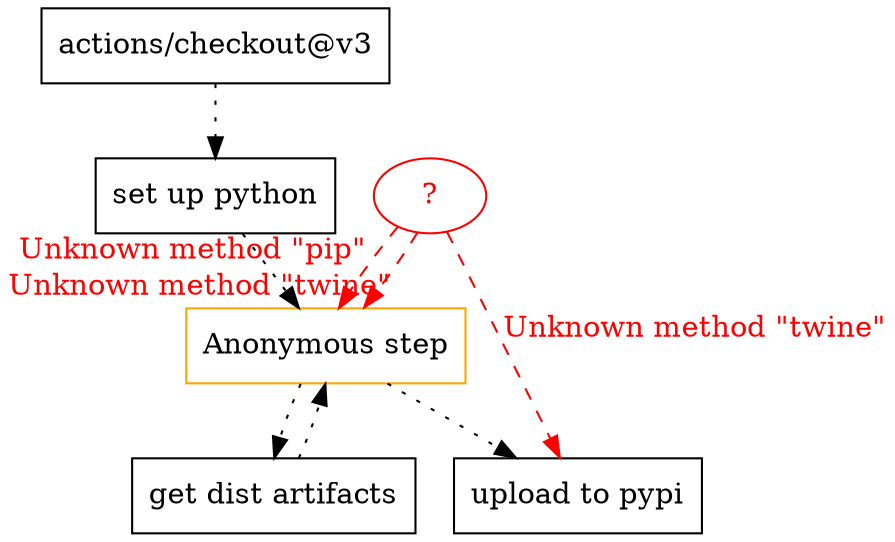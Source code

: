 digraph {
	"actions/checkout@v3" [shape=rect]
	"set up python" [shape=rect]
	"Anonymous step" [color=orange shape=rect]
	"get dist artifacts" [shape=rect]
	"upload to pypi" [shape=rect]
	"?" [shape=rect]
	"?" [color=red fontcolor=red shape=ellipse]
	"actions/checkout@v3" -> "set up python" [style=dotted xlabel=""]
	"set up python" -> "Anonymous step" [style=dotted xlabel=""]
	"Anonymous step" -> "get dist artifacts" [style=dotted xlabel=""]
	"Anonymous step" -> "upload to pypi" [style=dotted xlabel=""]
	"get dist artifacts" -> "Anonymous step" [style=dotted xlabel=""]
	"?" -> "Anonymous step" [color=red fontcolor=red style=dashed xlabel="Unknown method \"pip\""]
	"?" -> "Anonymous step" [color=red fontcolor=red style=dashed xlabel="Unknown method \"twine\""]
	"?" -> "upload to pypi" [color=red fontcolor=red style=dashed xlabel="Unknown method \"twine\""]
}
